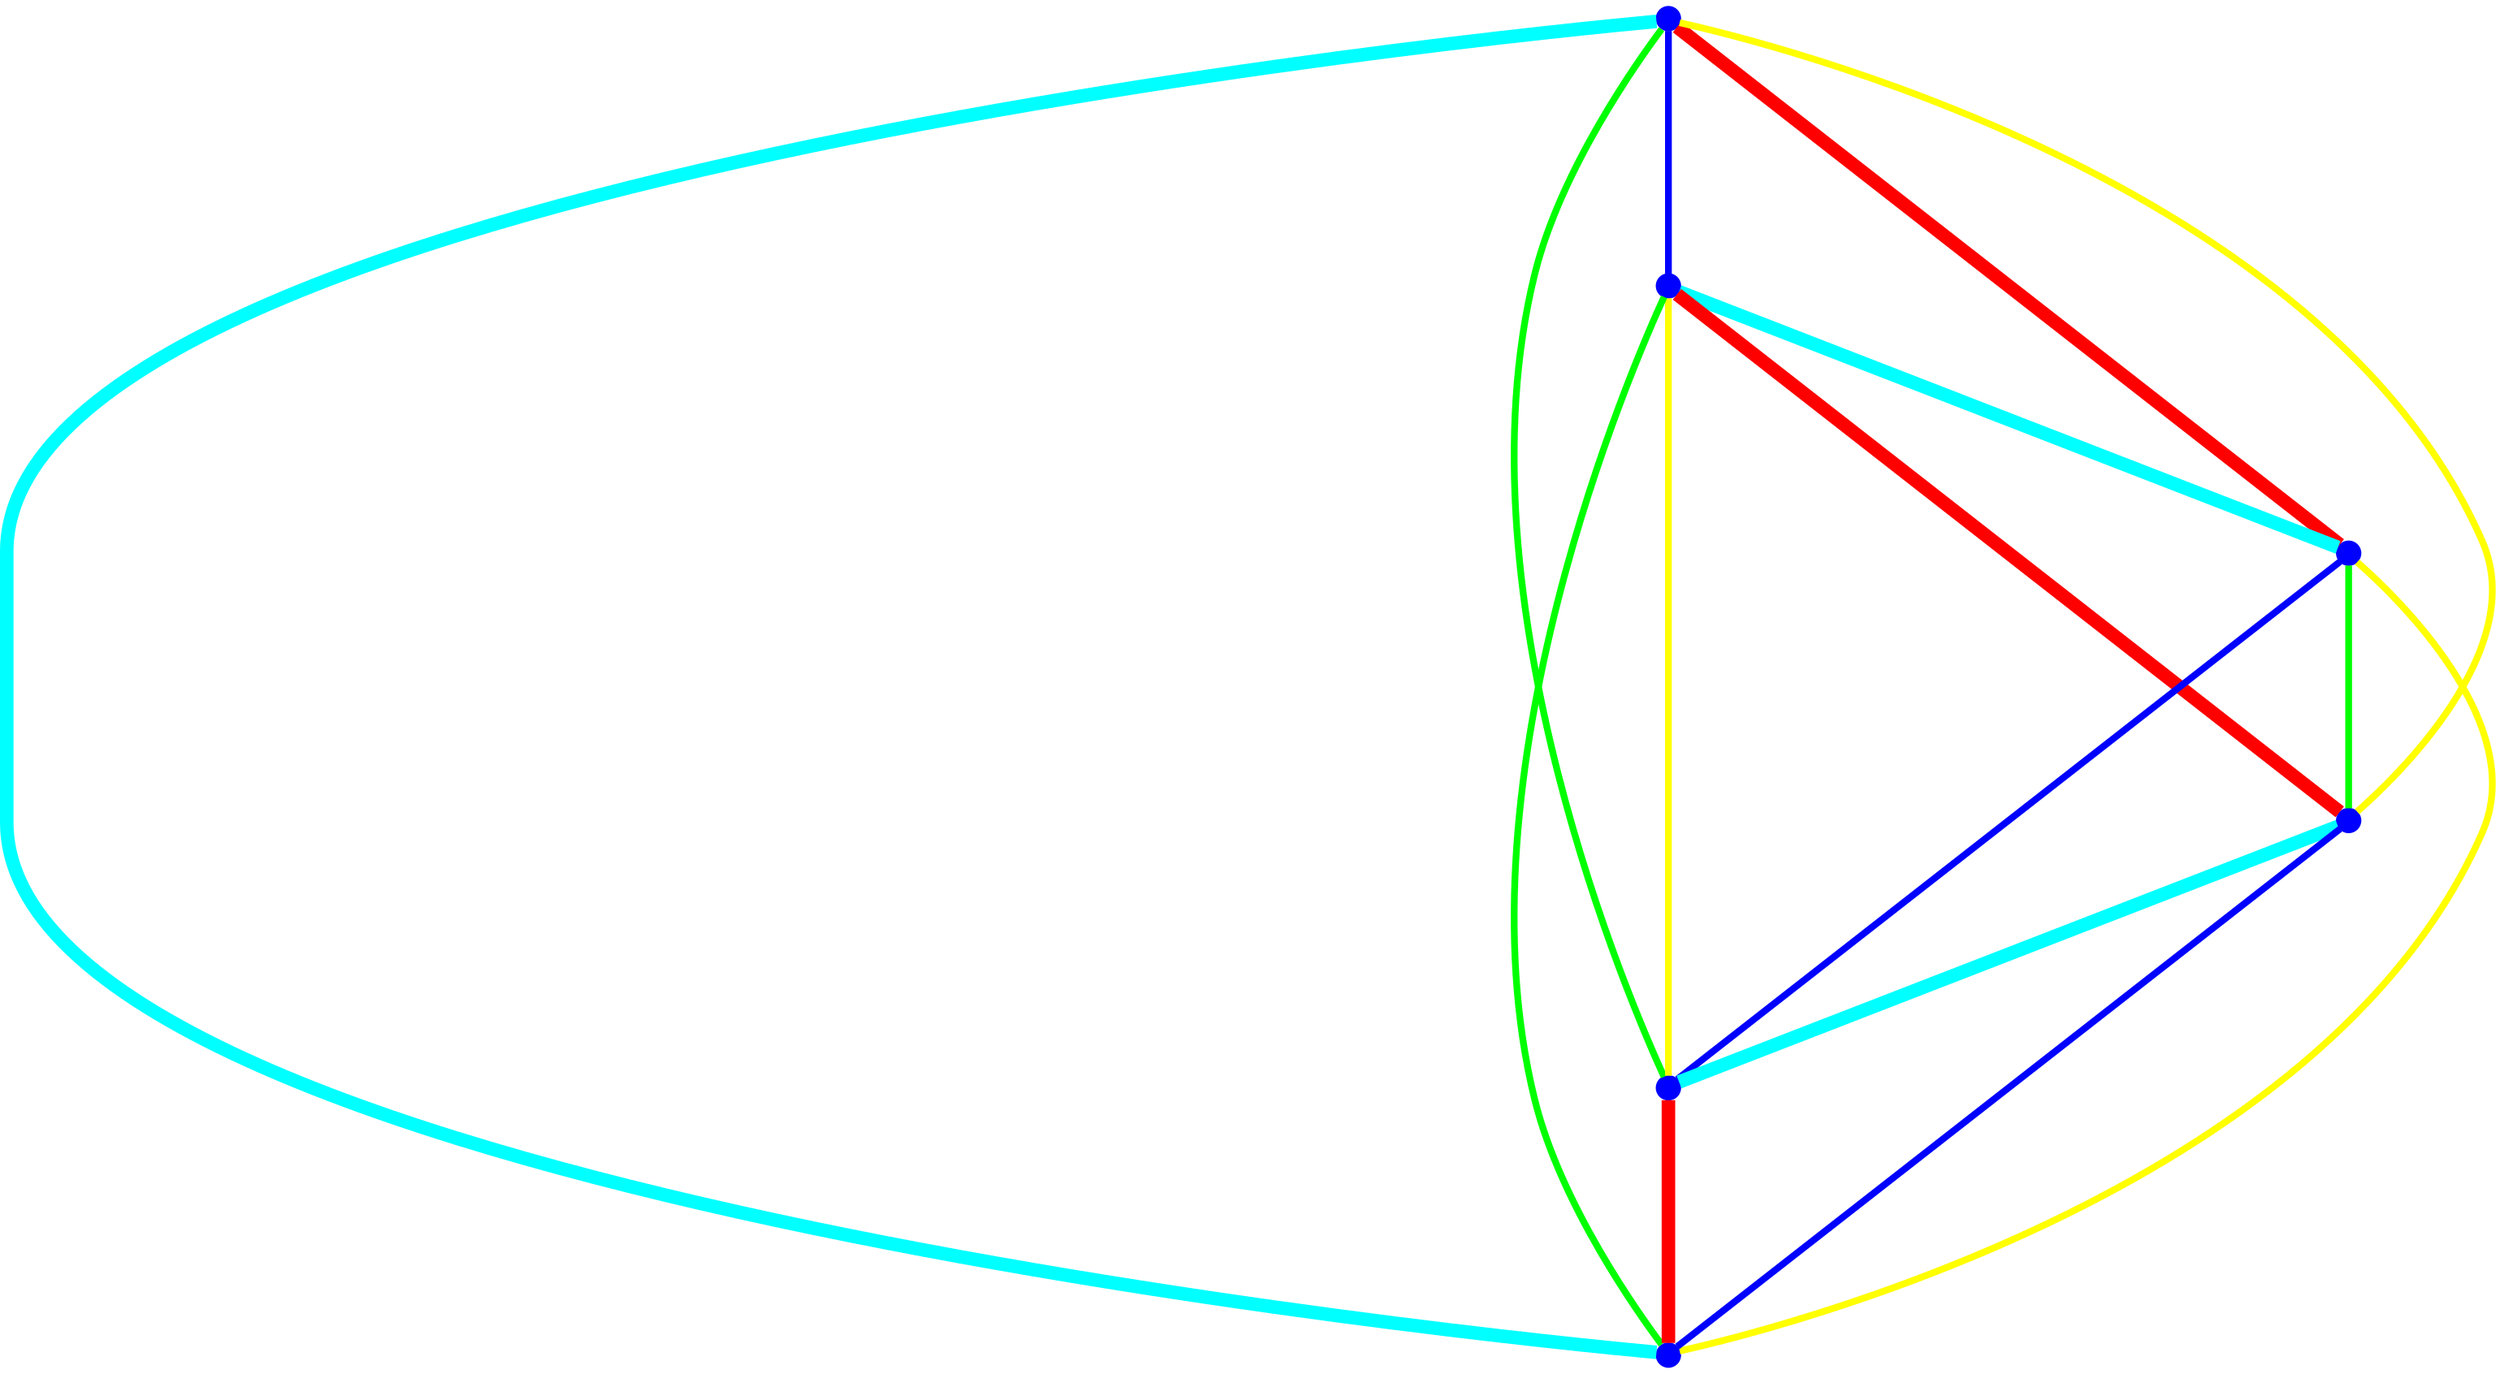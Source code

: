 graph {
ranksep=2
nodesep=2
node [label="" shape=circle style=filled fixedsize=true color=blue fillcolor=blue width=0.2];
"1" -- "2" [style="solid",penwidth="4",color="blue"];
"1" -- "3" [style="solid",penwidth="8",color="red"];
"1" -- "4" [style="solid",penwidth="4",color="yellow"];
"1" -- "5" [style="solid",penwidth="4",color="green"];
"1" -- "6" [style="solid",penwidth="8",color="cyan"];
"2" -- "3" [style="solid",penwidth="8",color="cyan"];
"2" -- "4" [style="solid",penwidth="8",color="red"];
"2" -- "5" [style="solid",penwidth="4",color="yellow"];
"2" -- "6" [style="solid",penwidth="4",color="green"];
"3" -- "4" [style="solid",penwidth="4",color="green"];
"3" -- "5" [style="solid",penwidth="4",color="blue"];
"3" -- "6" [style="solid",penwidth="4",color="yellow"];
"4" -- "5" [style="solid",penwidth="8",color="cyan"];
"4" -- "6" [style="solid",penwidth="4",color="blue"];
"5" -- "6" [style="solid",penwidth="8",color="red"];
}
